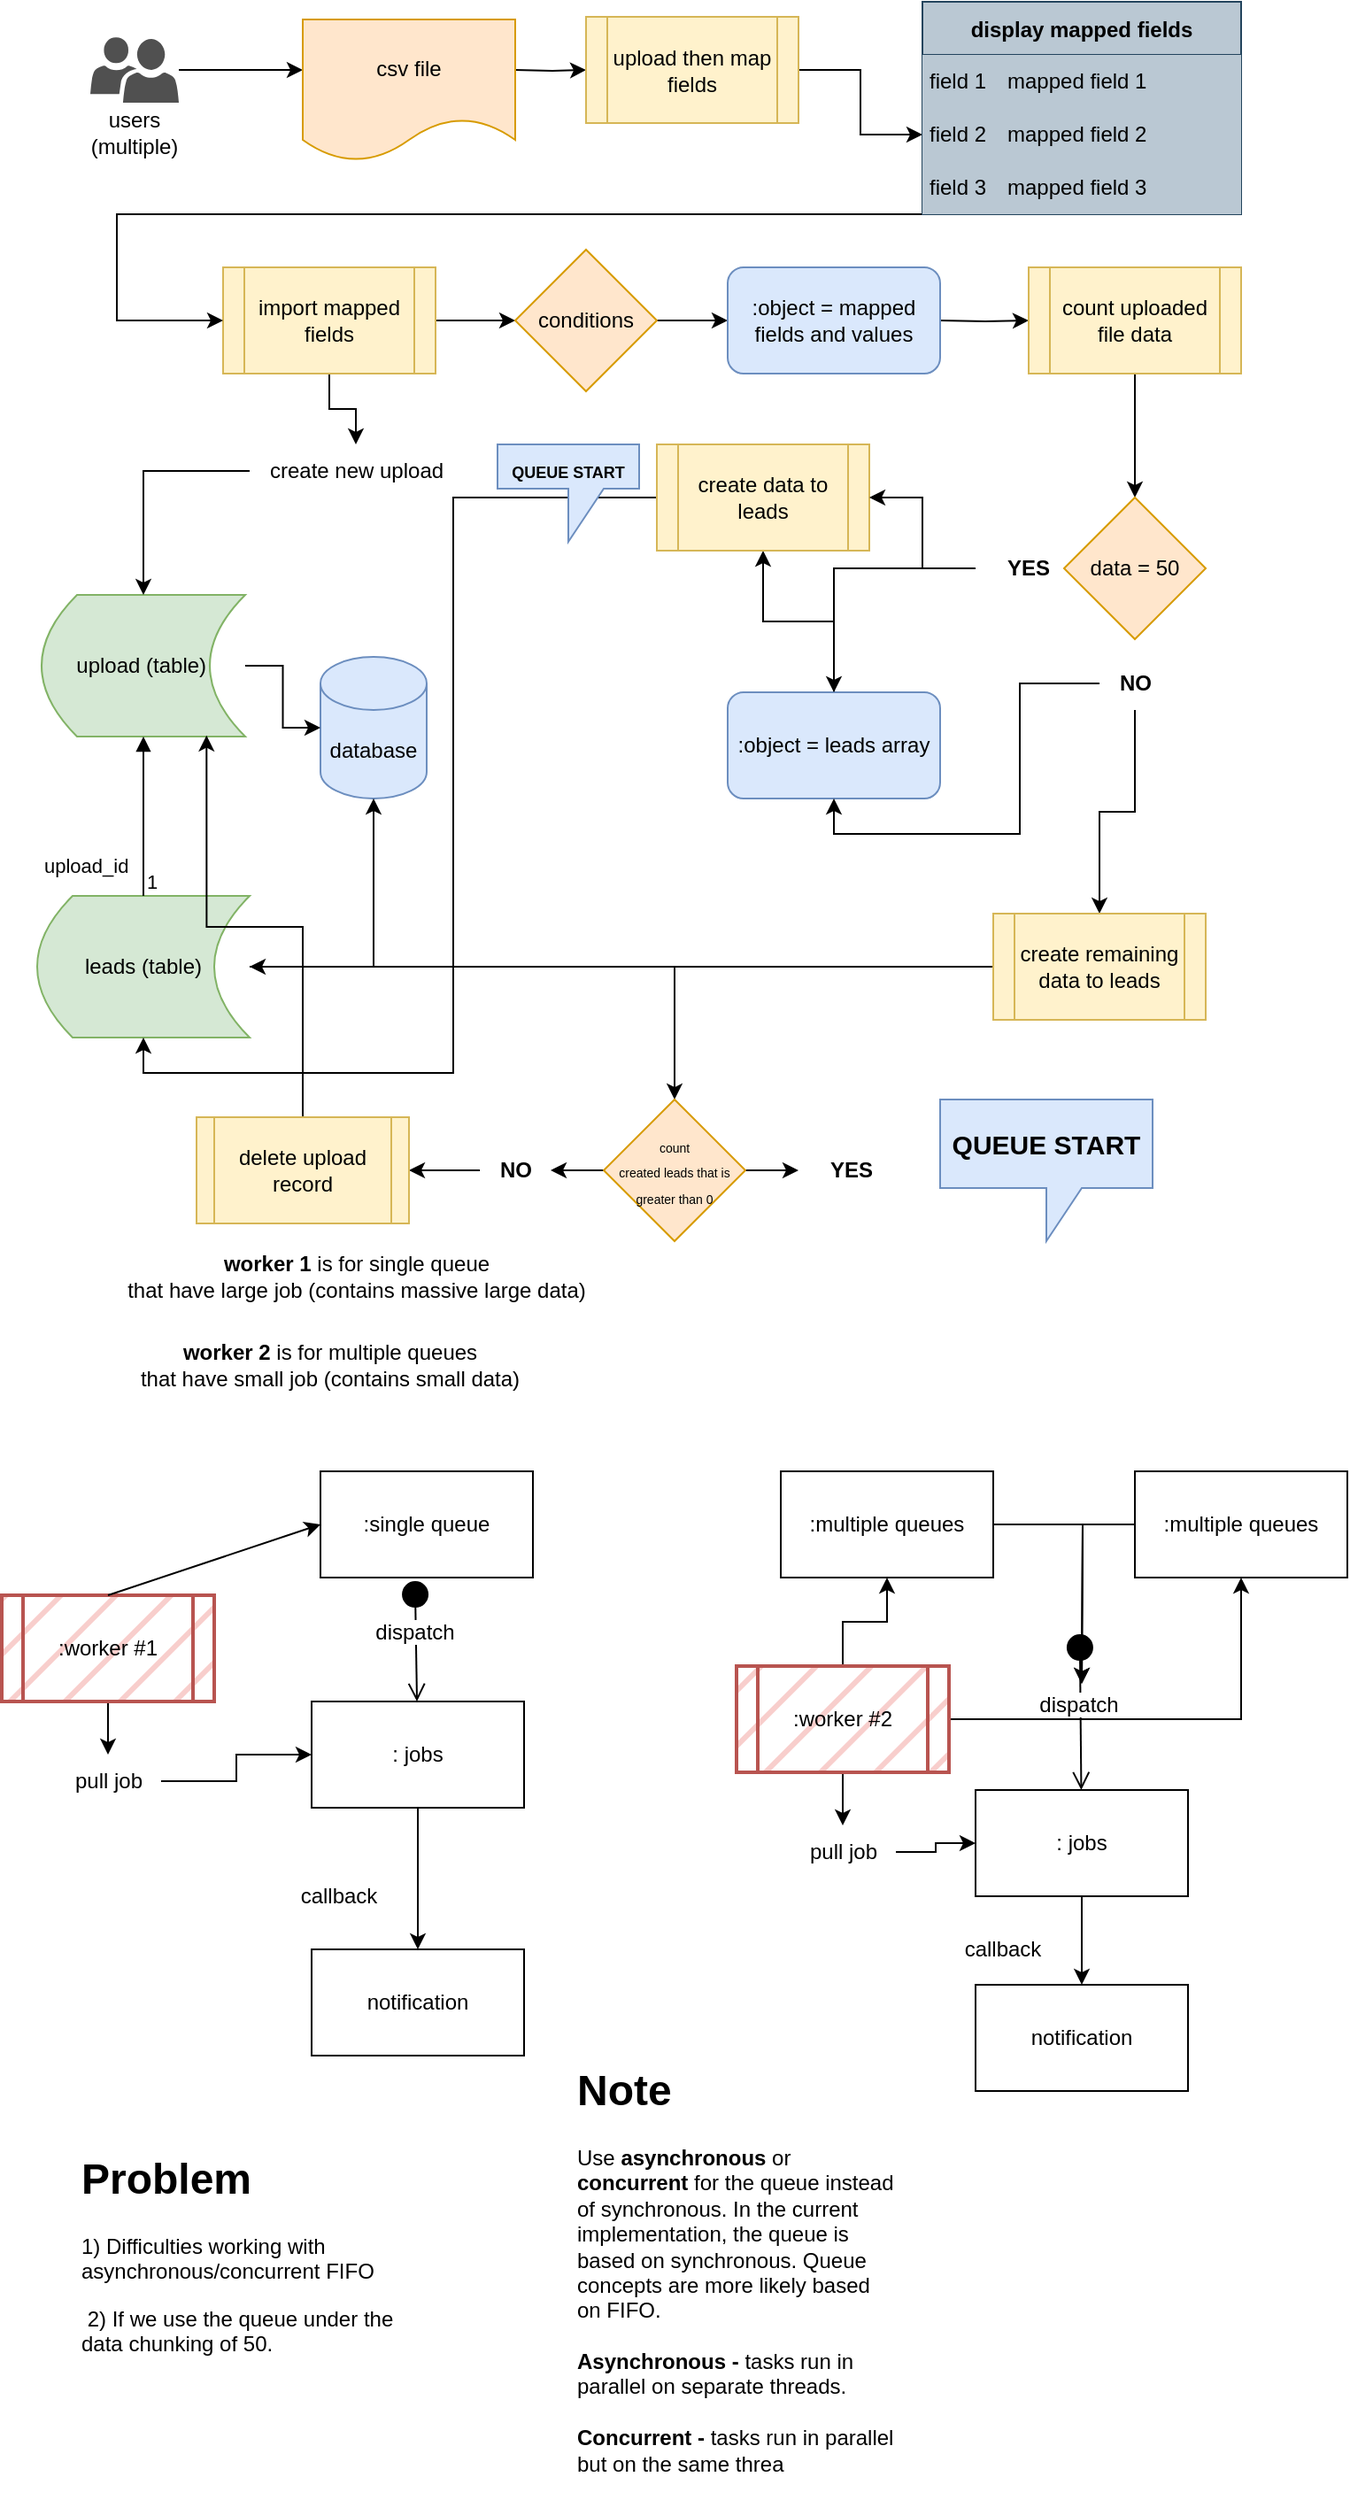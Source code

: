 <mxfile version="20.2.6" type="github">
  <diagram id="kgpKYQtTHZ0yAKxKKP6v" name="Page-1">
    <mxGraphModel dx="1425" dy="836" grid="1" gridSize="10" guides="1" tooltips="1" connect="1" arrows="1" fold="1" page="1" pageScale="1" pageWidth="1200" pageHeight="1600" background="none" math="0" shadow="0">
      <root>
        <mxCell id="0" />
        <mxCell id="1" parent="0" />
        <mxCell id="4b0HBvVVqxYmfOgEoiVm-5" style="edgeStyle=orthogonalEdgeStyle;rounded=0;orthogonalLoop=1;jettySize=auto;html=1;" edge="1" parent="1" source="4b0HBvVVqxYmfOgEoiVm-2">
          <mxGeometry relative="1" as="geometry">
            <mxPoint x="650.0" y="128.5" as="targetPoint" />
          </mxGeometry>
        </mxCell>
        <mxCell id="4b0HBvVVqxYmfOgEoiVm-2" value="" style="sketch=0;pointerEvents=1;shadow=0;dashed=0;html=1;strokeColor=none;labelPosition=center;verticalLabelPosition=bottom;verticalAlign=top;align=center;fillColor=#505050;shape=mxgraph.mscae.intune.user_group" vertex="1" parent="1">
          <mxGeometry x="530" y="110" width="50" height="37" as="geometry" />
        </mxCell>
        <mxCell id="4b0HBvVVqxYmfOgEoiVm-3" value="users (multiple)" style="text;html=1;strokeColor=none;fillColor=none;align=center;verticalAlign=middle;whiteSpace=wrap;rounded=0;" vertex="1" parent="1">
          <mxGeometry x="525" y="147" width="60" height="33" as="geometry" />
        </mxCell>
        <mxCell id="4b0HBvVVqxYmfOgEoiVm-7" style="edgeStyle=orthogonalEdgeStyle;rounded=0;orthogonalLoop=1;jettySize=auto;html=1;entryX=0;entryY=0.5;entryDx=0;entryDy=0;" edge="1" parent="1" target="4b0HBvVVqxYmfOgEoiVm-6">
          <mxGeometry relative="1" as="geometry">
            <mxPoint x="770.0" y="128.471" as="sourcePoint" />
          </mxGeometry>
        </mxCell>
        <mxCell id="4b0HBvVVqxYmfOgEoiVm-101" style="edgeStyle=orthogonalEdgeStyle;rounded=0;orthogonalLoop=1;jettySize=auto;html=1;fontSize=12;" edge="1" parent="1" source="4b0HBvVVqxYmfOgEoiVm-6" target="4b0HBvVVqxYmfOgEoiVm-28">
          <mxGeometry relative="1" as="geometry" />
        </mxCell>
        <mxCell id="4b0HBvVVqxYmfOgEoiVm-6" value="upload then map fields" style="shape=process;whiteSpace=wrap;html=1;backgroundOutline=1;fillColor=#fff2cc;strokeColor=#d6b656;" vertex="1" parent="1">
          <mxGeometry x="810" y="98.5" width="120" height="60" as="geometry" />
        </mxCell>
        <mxCell id="4b0HBvVVqxYmfOgEoiVm-8" value="database" style="shape=cylinder3;whiteSpace=wrap;html=1;boundedLbl=1;backgroundOutline=1;size=15;fillColor=#dae8fc;strokeColor=#6c8ebf;" vertex="1" parent="1">
          <mxGeometry x="660" y="460" width="60" height="80" as="geometry" />
        </mxCell>
        <mxCell id="4b0HBvVVqxYmfOgEoiVm-9" value="csv file" style="shape=document;whiteSpace=wrap;html=1;boundedLbl=1;fillColor=#ffe6cc;strokeColor=#d79b00;" vertex="1" parent="1">
          <mxGeometry x="650" y="100" width="120" height="80" as="geometry" />
        </mxCell>
        <mxCell id="4b0HBvVVqxYmfOgEoiVm-18" style="edgeStyle=orthogonalEdgeStyle;rounded=0;orthogonalLoop=1;jettySize=auto;html=1;" edge="1" parent="1" source="4b0HBvVVqxYmfOgEoiVm-10" target="4b0HBvVVqxYmfOgEoiVm-8">
          <mxGeometry relative="1" as="geometry" />
        </mxCell>
        <mxCell id="4b0HBvVVqxYmfOgEoiVm-82" style="edgeStyle=orthogonalEdgeStyle;rounded=0;orthogonalLoop=1;jettySize=auto;html=1;fontSize=8;" edge="1" parent="1" source="4b0HBvVVqxYmfOgEoiVm-10" target="4b0HBvVVqxYmfOgEoiVm-78">
          <mxGeometry relative="1" as="geometry" />
        </mxCell>
        <mxCell id="4b0HBvVVqxYmfOgEoiVm-10" value="leads (table)" style="shape=dataStorage;whiteSpace=wrap;html=1;fixedSize=1;fillColor=#d5e8d4;strokeColor=#82b366;" vertex="1" parent="1">
          <mxGeometry x="500" y="595" width="120" height="80" as="geometry" />
        </mxCell>
        <mxCell id="4b0HBvVVqxYmfOgEoiVm-17" style="edgeStyle=orthogonalEdgeStyle;rounded=0;orthogonalLoop=1;jettySize=auto;html=1;entryX=0;entryY=0.5;entryDx=0;entryDy=0;entryPerimeter=0;" edge="1" parent="1" source="4b0HBvVVqxYmfOgEoiVm-11" target="4b0HBvVVqxYmfOgEoiVm-8">
          <mxGeometry relative="1" as="geometry" />
        </mxCell>
        <mxCell id="4b0HBvVVqxYmfOgEoiVm-11" value="upload (table)&amp;nbsp;" style="shape=dataStorage;whiteSpace=wrap;html=1;fixedSize=1;fillColor=#d5e8d4;strokeColor=#82b366;" vertex="1" parent="1">
          <mxGeometry x="502.5" y="425" width="115" height="80" as="geometry" />
        </mxCell>
        <mxCell id="4b0HBvVVqxYmfOgEoiVm-40" style="edgeStyle=orthogonalEdgeStyle;rounded=0;orthogonalLoop=1;jettySize=auto;html=1;entryX=0;entryY=0.5;entryDx=0;entryDy=0;" edge="1" parent="1" source="4b0HBvVVqxYmfOgEoiVm-20" target="4b0HBvVVqxYmfOgEoiVm-39">
          <mxGeometry relative="1" as="geometry" />
        </mxCell>
        <mxCell id="4b0HBvVVqxYmfOgEoiVm-73" style="edgeStyle=orthogonalEdgeStyle;rounded=0;orthogonalLoop=1;jettySize=auto;html=1;" edge="1" parent="1" source="4b0HBvVVqxYmfOgEoiVm-20" target="4b0HBvVVqxYmfOgEoiVm-72">
          <mxGeometry relative="1" as="geometry" />
        </mxCell>
        <mxCell id="4b0HBvVVqxYmfOgEoiVm-20" value="import mapped fields" style="shape=process;whiteSpace=wrap;html=1;backgroundOutline=1;fillColor=#fff2cc;strokeColor=#d6b656;" vertex="1" parent="1">
          <mxGeometry x="605" y="240" width="120" height="60" as="geometry" />
        </mxCell>
        <mxCell id="4b0HBvVVqxYmfOgEoiVm-36" style="edgeStyle=orthogonalEdgeStyle;rounded=0;orthogonalLoop=1;jettySize=auto;html=1;entryX=0;entryY=0.5;entryDx=0;entryDy=0;" edge="1" parent="1" source="4b0HBvVVqxYmfOgEoiVm-24" target="4b0HBvVVqxYmfOgEoiVm-20">
          <mxGeometry relative="1" as="geometry">
            <Array as="points">
              <mxPoint x="545" y="210" />
              <mxPoint x="545" y="270" />
            </Array>
          </mxGeometry>
        </mxCell>
        <mxCell id="4b0HBvVVqxYmfOgEoiVm-24" value="display mapped fields" style="shape=table;startSize=30;container=1;collapsible=0;childLayout=tableLayout;fixedRows=1;rowLines=0;fontStyle=1;fillColor=#bac8d3;strokeColor=#23445d;" vertex="1" parent="1">
          <mxGeometry x="1000" y="90" width="180" height="120" as="geometry" />
        </mxCell>
        <mxCell id="4b0HBvVVqxYmfOgEoiVm-25" value="" style="shape=tableRow;horizontal=0;startSize=0;swimlaneHead=0;swimlaneBody=0;top=0;left=0;bottom=0;right=0;collapsible=0;dropTarget=0;fillColor=none;points=[[0,0.5],[1,0.5]];portConstraint=eastwest;" vertex="1" parent="4b0HBvVVqxYmfOgEoiVm-24">
          <mxGeometry y="30" width="180" height="30" as="geometry" />
        </mxCell>
        <mxCell id="4b0HBvVVqxYmfOgEoiVm-26" value="field 1" style="shape=partialRectangle;html=1;whiteSpace=wrap;connectable=0;fillColor=#bac8d3;top=0;left=0;bottom=0;right=0;overflow=hidden;pointerEvents=1;strokeColor=#23445d;" vertex="1" parent="4b0HBvVVqxYmfOgEoiVm-25">
          <mxGeometry width="40" height="30" as="geometry">
            <mxRectangle width="40" height="30" as="alternateBounds" />
          </mxGeometry>
        </mxCell>
        <mxCell id="4b0HBvVVqxYmfOgEoiVm-27" value="mapped field 1" style="shape=partialRectangle;html=1;whiteSpace=wrap;connectable=0;fillColor=#bac8d3;top=0;left=0;bottom=0;right=0;align=left;spacingLeft=6;overflow=hidden;strokeColor=#23445d;" vertex="1" parent="4b0HBvVVqxYmfOgEoiVm-25">
          <mxGeometry x="40" width="140" height="30" as="geometry">
            <mxRectangle width="140" height="30" as="alternateBounds" />
          </mxGeometry>
        </mxCell>
        <mxCell id="4b0HBvVVqxYmfOgEoiVm-28" value="" style="shape=tableRow;horizontal=0;startSize=0;swimlaneHead=0;swimlaneBody=0;top=0;left=0;bottom=0;right=0;collapsible=0;dropTarget=0;fillColor=none;points=[[0,0.5],[1,0.5]];portConstraint=eastwest;" vertex="1" parent="4b0HBvVVqxYmfOgEoiVm-24">
          <mxGeometry y="60" width="180" height="30" as="geometry" />
        </mxCell>
        <mxCell id="4b0HBvVVqxYmfOgEoiVm-29" value="field 2" style="shape=partialRectangle;html=1;whiteSpace=wrap;connectable=0;fillColor=#bac8d3;top=0;left=0;bottom=0;right=0;overflow=hidden;strokeColor=#23445d;" vertex="1" parent="4b0HBvVVqxYmfOgEoiVm-28">
          <mxGeometry width="40" height="30" as="geometry">
            <mxRectangle width="40" height="30" as="alternateBounds" />
          </mxGeometry>
        </mxCell>
        <mxCell id="4b0HBvVVqxYmfOgEoiVm-30" value="mapped field 2" style="shape=partialRectangle;html=1;whiteSpace=wrap;connectable=0;fillColor=#bac8d3;top=0;left=0;bottom=0;right=0;align=left;spacingLeft=6;overflow=hidden;strokeColor=#23445d;" vertex="1" parent="4b0HBvVVqxYmfOgEoiVm-28">
          <mxGeometry x="40" width="140" height="30" as="geometry">
            <mxRectangle width="140" height="30" as="alternateBounds" />
          </mxGeometry>
        </mxCell>
        <mxCell id="4b0HBvVVqxYmfOgEoiVm-31" value="" style="shape=tableRow;horizontal=0;startSize=0;swimlaneHead=0;swimlaneBody=0;top=0;left=0;bottom=0;right=0;collapsible=0;dropTarget=0;fillColor=none;points=[[0,0.5],[1,0.5]];portConstraint=eastwest;" vertex="1" parent="4b0HBvVVqxYmfOgEoiVm-24">
          <mxGeometry y="90" width="180" height="30" as="geometry" />
        </mxCell>
        <mxCell id="4b0HBvVVqxYmfOgEoiVm-32" value="field 3" style="shape=partialRectangle;html=1;whiteSpace=wrap;connectable=0;fillColor=#bac8d3;top=0;left=0;bottom=0;right=0;overflow=hidden;strokeColor=#23445d;" vertex="1" parent="4b0HBvVVqxYmfOgEoiVm-31">
          <mxGeometry width="40" height="30" as="geometry">
            <mxRectangle width="40" height="30" as="alternateBounds" />
          </mxGeometry>
        </mxCell>
        <mxCell id="4b0HBvVVqxYmfOgEoiVm-33" value="mapped field 3" style="shape=partialRectangle;html=1;whiteSpace=wrap;connectable=0;fillColor=#bac8d3;top=0;left=0;bottom=0;right=0;align=left;spacingLeft=6;overflow=hidden;strokeColor=#23445d;" vertex="1" parent="4b0HBvVVqxYmfOgEoiVm-31">
          <mxGeometry x="40" width="140" height="30" as="geometry">
            <mxRectangle width="140" height="30" as="alternateBounds" />
          </mxGeometry>
        </mxCell>
        <mxCell id="4b0HBvVVqxYmfOgEoiVm-43" style="edgeStyle=orthogonalEdgeStyle;rounded=0;orthogonalLoop=1;jettySize=auto;html=1;entryX=0;entryY=0.5;entryDx=0;entryDy=0;" edge="1" parent="1" target="4b0HBvVVqxYmfOgEoiVm-42">
          <mxGeometry relative="1" as="geometry">
            <mxPoint x="1010" y="270" as="sourcePoint" />
          </mxGeometry>
        </mxCell>
        <mxCell id="4b0HBvVVqxYmfOgEoiVm-41" style="edgeStyle=orthogonalEdgeStyle;rounded=0;orthogonalLoop=1;jettySize=auto;html=1;entryX=0;entryY=0.5;entryDx=0;entryDy=0;" edge="1" parent="1" source="4b0HBvVVqxYmfOgEoiVm-39">
          <mxGeometry relative="1" as="geometry">
            <mxPoint x="890" y="270" as="targetPoint" />
          </mxGeometry>
        </mxCell>
        <mxCell id="4b0HBvVVqxYmfOgEoiVm-39" value="conditions" style="rhombus;whiteSpace=wrap;html=1;fillColor=#ffe6cc;strokeColor=#d79b00;" vertex="1" parent="1">
          <mxGeometry x="770" y="230" width="80" height="80" as="geometry" />
        </mxCell>
        <mxCell id="4b0HBvVVqxYmfOgEoiVm-45" style="edgeStyle=orthogonalEdgeStyle;rounded=0;orthogonalLoop=1;jettySize=auto;html=1;" edge="1" parent="1" source="4b0HBvVVqxYmfOgEoiVm-42" target="4b0HBvVVqxYmfOgEoiVm-44">
          <mxGeometry relative="1" as="geometry" />
        </mxCell>
        <mxCell id="4b0HBvVVqxYmfOgEoiVm-42" value="count uploaded file data" style="shape=process;whiteSpace=wrap;html=1;backgroundOutline=1;fillColor=#fff2cc;strokeColor=#d6b656;" vertex="1" parent="1">
          <mxGeometry x="1060" y="240" width="120" height="60" as="geometry" />
        </mxCell>
        <mxCell id="4b0HBvVVqxYmfOgEoiVm-44" value="data = 50" style="rhombus;whiteSpace=wrap;html=1;fillColor=#ffe6cc;strokeColor=#d79b00;" vertex="1" parent="1">
          <mxGeometry x="1080" y="370" width="80" height="80" as="geometry" />
        </mxCell>
        <mxCell id="4b0HBvVVqxYmfOgEoiVm-46" value="upload_id" style="endArrow=block;endFill=1;html=1;edgeStyle=orthogonalEdgeStyle;align=left;verticalAlign=top;rounded=0;entryX=0.5;entryY=1;entryDx=0;entryDy=0;" edge="1" parent="1" source="4b0HBvVVqxYmfOgEoiVm-10" target="4b0HBvVVqxYmfOgEoiVm-11">
          <mxGeometry x="-0.333" y="58" relative="1" as="geometry">
            <mxPoint x="557.5" y="535" as="sourcePoint" />
            <mxPoint x="717.5" y="535" as="targetPoint" />
            <mxPoint as="offset" />
          </mxGeometry>
        </mxCell>
        <mxCell id="4b0HBvVVqxYmfOgEoiVm-47" value="1" style="edgeLabel;resizable=0;html=1;align=left;verticalAlign=bottom;" connectable="0" vertex="1" parent="4b0HBvVVqxYmfOgEoiVm-46">
          <mxGeometry x="-1" relative="1" as="geometry" />
        </mxCell>
        <mxCell id="4b0HBvVVqxYmfOgEoiVm-70" style="edgeStyle=orthogonalEdgeStyle;rounded=0;orthogonalLoop=1;jettySize=auto;html=1;entryX=0.5;entryY=1;entryDx=0;entryDy=0;" edge="1" parent="1" source="4b0HBvVVqxYmfOgEoiVm-48" target="4b0HBvVVqxYmfOgEoiVm-49">
          <mxGeometry relative="1" as="geometry" />
        </mxCell>
        <mxCell id="4b0HBvVVqxYmfOgEoiVm-48" value=":object = leads array" style="rounded=1;whiteSpace=wrap;html=1;fillColor=#dae8fc;strokeColor=#6c8ebf;" vertex="1" parent="1">
          <mxGeometry x="890" y="480" width="120" height="60" as="geometry" />
        </mxCell>
        <mxCell id="4b0HBvVVqxYmfOgEoiVm-75" style="edgeStyle=orthogonalEdgeStyle;rounded=0;orthogonalLoop=1;jettySize=auto;html=1;entryX=0.5;entryY=1;entryDx=0;entryDy=0;" edge="1" parent="1" source="4b0HBvVVqxYmfOgEoiVm-49" target="4b0HBvVVqxYmfOgEoiVm-10">
          <mxGeometry relative="1" as="geometry" />
        </mxCell>
        <mxCell id="4b0HBvVVqxYmfOgEoiVm-49" value="create data to leads" style="shape=process;whiteSpace=wrap;html=1;backgroundOutline=1;fillColor=#fff2cc;strokeColor=#d6b656;" vertex="1" parent="1">
          <mxGeometry x="850" y="340" width="120" height="60" as="geometry" />
        </mxCell>
        <mxCell id="4b0HBvVVqxYmfOgEoiVm-68" style="edgeStyle=orthogonalEdgeStyle;rounded=0;orthogonalLoop=1;jettySize=auto;html=1;" edge="1" parent="1" source="4b0HBvVVqxYmfOgEoiVm-51" target="4b0HBvVVqxYmfOgEoiVm-49">
          <mxGeometry relative="1" as="geometry" />
        </mxCell>
        <mxCell id="4b0HBvVVqxYmfOgEoiVm-69" style="edgeStyle=orthogonalEdgeStyle;rounded=0;orthogonalLoop=1;jettySize=auto;html=1;entryX=0.5;entryY=0;entryDx=0;entryDy=0;" edge="1" parent="1" source="4b0HBvVVqxYmfOgEoiVm-51" target="4b0HBvVVqxYmfOgEoiVm-48">
          <mxGeometry relative="1" as="geometry" />
        </mxCell>
        <mxCell id="4b0HBvVVqxYmfOgEoiVm-51" value="&lt;b&gt;YES&lt;/b&gt;" style="text;html=1;strokeColor=none;fillColor=none;align=center;verticalAlign=middle;whiteSpace=wrap;rounded=0;" vertex="1" parent="1">
          <mxGeometry x="1030" y="395" width="60" height="30" as="geometry" />
        </mxCell>
        <mxCell id="4b0HBvVVqxYmfOgEoiVm-66" style="edgeStyle=orthogonalEdgeStyle;rounded=0;orthogonalLoop=1;jettySize=auto;html=1;" edge="1" parent="1" source="4b0HBvVVqxYmfOgEoiVm-58" target="4b0HBvVVqxYmfOgEoiVm-62">
          <mxGeometry relative="1" as="geometry" />
        </mxCell>
        <mxCell id="4b0HBvVVqxYmfOgEoiVm-67" style="edgeStyle=orthogonalEdgeStyle;rounded=0;orthogonalLoop=1;jettySize=auto;html=1;entryX=0.5;entryY=1;entryDx=0;entryDy=0;" edge="1" parent="1" source="4b0HBvVVqxYmfOgEoiVm-58" target="4b0HBvVVqxYmfOgEoiVm-48">
          <mxGeometry relative="1" as="geometry" />
        </mxCell>
        <mxCell id="4b0HBvVVqxYmfOgEoiVm-58" value="&lt;b&gt;NO&lt;/b&gt;" style="text;html=1;align=center;verticalAlign=middle;resizable=0;points=[];autosize=1;strokeColor=none;fillColor=none;" vertex="1" parent="1">
          <mxGeometry x="1100" y="460" width="40" height="30" as="geometry" />
        </mxCell>
        <mxCell id="4b0HBvVVqxYmfOgEoiVm-77" style="edgeStyle=orthogonalEdgeStyle;rounded=0;orthogonalLoop=1;jettySize=auto;html=1;" edge="1" parent="1" source="4b0HBvVVqxYmfOgEoiVm-62" target="4b0HBvVVqxYmfOgEoiVm-10">
          <mxGeometry relative="1" as="geometry" />
        </mxCell>
        <mxCell id="4b0HBvVVqxYmfOgEoiVm-62" value="create remaining data to leads" style="shape=process;whiteSpace=wrap;html=1;backgroundOutline=1;fillColor=#fff2cc;strokeColor=#d6b656;" vertex="1" parent="1">
          <mxGeometry x="1040" y="605" width="120" height="60" as="geometry" />
        </mxCell>
        <mxCell id="4b0HBvVVqxYmfOgEoiVm-74" style="edgeStyle=orthogonalEdgeStyle;rounded=0;orthogonalLoop=1;jettySize=auto;html=1;" edge="1" parent="1" source="4b0HBvVVqxYmfOgEoiVm-72" target="4b0HBvVVqxYmfOgEoiVm-11">
          <mxGeometry relative="1" as="geometry" />
        </mxCell>
        <mxCell id="4b0HBvVVqxYmfOgEoiVm-72" value="create new upload" style="text;html=1;align=center;verticalAlign=middle;resizable=0;points=[];autosize=1;strokeColor=none;fillColor=none;" vertex="1" parent="1">
          <mxGeometry x="620" y="340" width="120" height="30" as="geometry" />
        </mxCell>
        <mxCell id="4b0HBvVVqxYmfOgEoiVm-86" style="edgeStyle=orthogonalEdgeStyle;rounded=0;orthogonalLoop=1;jettySize=auto;html=1;fontSize=7;" edge="1" parent="1" source="4b0HBvVVqxYmfOgEoiVm-78" target="4b0HBvVVqxYmfOgEoiVm-84">
          <mxGeometry relative="1" as="geometry" />
        </mxCell>
        <mxCell id="4b0HBvVVqxYmfOgEoiVm-87" style="edgeStyle=orthogonalEdgeStyle;rounded=0;orthogonalLoop=1;jettySize=auto;html=1;fontSize=7;" edge="1" parent="1" source="4b0HBvVVqxYmfOgEoiVm-78" target="4b0HBvVVqxYmfOgEoiVm-85">
          <mxGeometry relative="1" as="geometry" />
        </mxCell>
        <mxCell id="4b0HBvVVqxYmfOgEoiVm-78" value="&lt;font style=&quot;font-size: 7px;&quot;&gt;count &lt;br&gt;created leads that is greater than 0&lt;/font&gt;" style="rhombus;whiteSpace=wrap;html=1;fillColor=#ffe6cc;strokeColor=#d79b00;" vertex="1" parent="1">
          <mxGeometry x="820" y="710" width="80" height="80" as="geometry" />
        </mxCell>
        <mxCell id="4b0HBvVVqxYmfOgEoiVm-96" style="edgeStyle=orthogonalEdgeStyle;rounded=0;orthogonalLoop=1;jettySize=auto;html=1;entryX=1;entryY=0.5;entryDx=0;entryDy=0;fontSize=12;" edge="1" parent="1" source="4b0HBvVVqxYmfOgEoiVm-84" target="4b0HBvVVqxYmfOgEoiVm-95">
          <mxGeometry relative="1" as="geometry" />
        </mxCell>
        <mxCell id="4b0HBvVVqxYmfOgEoiVm-84" value="&lt;b&gt;NO&lt;/b&gt;" style="text;html=1;align=center;verticalAlign=middle;resizable=0;points=[];autosize=1;strokeColor=none;fillColor=none;" vertex="1" parent="1">
          <mxGeometry x="750" y="735" width="40" height="30" as="geometry" />
        </mxCell>
        <mxCell id="4b0HBvVVqxYmfOgEoiVm-85" value="&lt;b&gt;YES&lt;/b&gt;" style="text;html=1;strokeColor=none;fillColor=none;align=center;verticalAlign=middle;whiteSpace=wrap;rounded=0;" vertex="1" parent="1">
          <mxGeometry x="930" y="735" width="60" height="30" as="geometry" />
        </mxCell>
        <mxCell id="4b0HBvVVqxYmfOgEoiVm-92" value="&lt;b&gt;QUEUE START&lt;/b&gt;" style="shape=callout;whiteSpace=wrap;html=1;perimeter=calloutPerimeter;fontSize=15;fillColor=#dae8fc;strokeColor=#6c8ebf;" vertex="1" parent="1">
          <mxGeometry x="1010" y="710" width="120" height="80" as="geometry" />
        </mxCell>
        <mxCell id="4b0HBvVVqxYmfOgEoiVm-97" style="edgeStyle=orthogonalEdgeStyle;rounded=0;orthogonalLoop=1;jettySize=auto;html=1;entryX=0.81;entryY=0.992;entryDx=0;entryDy=0;entryPerimeter=0;fontSize=12;" edge="1" parent="1" source="4b0HBvVVqxYmfOgEoiVm-95" target="4b0HBvVVqxYmfOgEoiVm-11">
          <mxGeometry relative="1" as="geometry" />
        </mxCell>
        <mxCell id="4b0HBvVVqxYmfOgEoiVm-95" value="delete upload record" style="shape=process;whiteSpace=wrap;html=1;backgroundOutline=1;fontSize=12;size=0.083;fillColor=#fff2cc;strokeColor=#d6b656;" vertex="1" parent="1">
          <mxGeometry x="590" y="720" width="120" height="60" as="geometry" />
        </mxCell>
        <mxCell id="4b0HBvVVqxYmfOgEoiVm-106" value="&lt;b&gt;worker 2&lt;/b&gt; is for multiple queues &lt;br&gt;that have small job (contains small data)" style="text;html=1;align=center;verticalAlign=middle;resizable=0;points=[];autosize=1;strokeColor=none;fillColor=none;fontSize=12;" vertex="1" parent="1">
          <mxGeometry x="545" y="840" width="240" height="40" as="geometry" />
        </mxCell>
        <mxCell id="4b0HBvVVqxYmfOgEoiVm-146" style="edgeStyle=orthogonalEdgeStyle;rounded=0;orthogonalLoop=1;jettySize=auto;html=1;fontSize=12;" edge="1" parent="1" source="4b0HBvVVqxYmfOgEoiVm-107" target="4b0HBvVVqxYmfOgEoiVm-141">
          <mxGeometry relative="1" as="geometry" />
        </mxCell>
        <mxCell id="4b0HBvVVqxYmfOgEoiVm-107" value=":worker #1" style="shape=process;whiteSpace=wrap;html=1;backgroundOutline=1;fontSize=12;fillColor=#f8cecc;strokeColor=#b85450;fillStyle=hatch;strokeWidth=2;" vertex="1" parent="1">
          <mxGeometry x="480" y="990" width="120" height="60" as="geometry" />
        </mxCell>
        <mxCell id="4b0HBvVVqxYmfOgEoiVm-108" value="&lt;b&gt;worker 1&lt;/b&gt; is for single queue&lt;br&gt;that have large job (contains massive large data)" style="text;html=1;align=center;verticalAlign=middle;resizable=0;points=[];autosize=1;strokeColor=none;fillColor=none;fontSize=12;" vertex="1" parent="1">
          <mxGeometry x="540" y="790" width="280" height="40" as="geometry" />
        </mxCell>
        <mxCell id="4b0HBvVVqxYmfOgEoiVm-112" value=":object = mapped fields and values" style="rounded=1;whiteSpace=wrap;html=1;fillStyle=auto;fontSize=12;strokeWidth=1;fillColor=#dae8fc;strokeColor=#6c8ebf;" vertex="1" parent="1">
          <mxGeometry x="890" y="240" width="120" height="60" as="geometry" />
        </mxCell>
        <mxCell id="4b0HBvVVqxYmfOgEoiVm-160" style="edgeStyle=orthogonalEdgeStyle;rounded=0;orthogonalLoop=1;jettySize=auto;html=1;fontSize=12;" edge="1" parent="1" source="4b0HBvVVqxYmfOgEoiVm-113" target="4b0HBvVVqxYmfOgEoiVm-158">
          <mxGeometry relative="1" as="geometry" />
        </mxCell>
        <mxCell id="4b0HBvVVqxYmfOgEoiVm-164" style="edgeStyle=orthogonalEdgeStyle;rounded=0;orthogonalLoop=1;jettySize=auto;html=1;entryX=0.5;entryY=1;entryDx=0;entryDy=0;fontSize=12;" edge="1" parent="1" source="4b0HBvVVqxYmfOgEoiVm-113" target="4b0HBvVVqxYmfOgEoiVm-115">
          <mxGeometry relative="1" as="geometry" />
        </mxCell>
        <mxCell id="4b0HBvVVqxYmfOgEoiVm-165" style="edgeStyle=orthogonalEdgeStyle;rounded=0;orthogonalLoop=1;jettySize=auto;html=1;entryX=0.5;entryY=1;entryDx=0;entryDy=0;fontSize=12;" edge="1" parent="1" source="4b0HBvVVqxYmfOgEoiVm-113" target="4b0HBvVVqxYmfOgEoiVm-148">
          <mxGeometry relative="1" as="geometry" />
        </mxCell>
        <mxCell id="4b0HBvVVqxYmfOgEoiVm-113" value=":worker #2" style="shape=process;whiteSpace=wrap;html=1;backgroundOutline=1;fontSize=12;fillColor=#f8cecc;strokeColor=#b85450;fillStyle=hatch;strokeWidth=2;" vertex="1" parent="1">
          <mxGeometry x="895" y="1030" width="120" height="60" as="geometry" />
        </mxCell>
        <mxCell id="4b0HBvVVqxYmfOgEoiVm-114" value=":single queue" style="rounded=0;whiteSpace=wrap;html=1;fillStyle=auto;fontSize=12;strokeWidth=1;fillColor=none;gradientColor=none;" vertex="1" parent="1">
          <mxGeometry x="660" y="920" width="120" height="60" as="geometry" />
        </mxCell>
        <mxCell id="4b0HBvVVqxYmfOgEoiVm-156" style="edgeStyle=orthogonalEdgeStyle;rounded=0;orthogonalLoop=1;jettySize=auto;html=1;fontSize=12;" edge="1" parent="1" source="4b0HBvVVqxYmfOgEoiVm-115">
          <mxGeometry relative="1" as="geometry">
            <mxPoint x="1090" y="1040" as="targetPoint" />
          </mxGeometry>
        </mxCell>
        <mxCell id="4b0HBvVVqxYmfOgEoiVm-115" value=":multiple queues" style="rounded=0;whiteSpace=wrap;html=1;fillStyle=auto;fontSize=12;strokeWidth=1;fillColor=none;gradientColor=none;" vertex="1" parent="1">
          <mxGeometry x="920" y="920" width="120" height="60" as="geometry" />
        </mxCell>
        <mxCell id="4b0HBvVVqxYmfOgEoiVm-144" value="" style="edgeStyle=orthogonalEdgeStyle;rounded=0;orthogonalLoop=1;jettySize=auto;html=1;fontSize=12;" edge="1" parent="1" source="4b0HBvVVqxYmfOgEoiVm-134" target="4b0HBvVVqxYmfOgEoiVm-143">
          <mxGeometry relative="1" as="geometry" />
        </mxCell>
        <mxCell id="4b0HBvVVqxYmfOgEoiVm-134" value=": jobs" style="rounded=0;whiteSpace=wrap;html=1;fillStyle=auto;fontSize=12;strokeWidth=1;fillColor=none;gradientColor=none;" vertex="1" parent="1">
          <mxGeometry x="655" y="1050" width="120" height="60" as="geometry" />
        </mxCell>
        <mxCell id="4b0HBvVVqxYmfOgEoiVm-139" value="dispatch" style="html=1;verticalAlign=bottom;startArrow=circle;startFill=1;endArrow=open;startSize=6;endSize=8;rounded=0;fontSize=12;exitX=0.445;exitY=1.026;exitDx=0;exitDy=0;exitPerimeter=0;" edge="1" parent="1" source="4b0HBvVVqxYmfOgEoiVm-114" target="4b0HBvVVqxYmfOgEoiVm-134">
          <mxGeometry x="0.123" y="-1" width="80" relative="1" as="geometry">
            <mxPoint x="680" y="1020" as="sourcePoint" />
            <mxPoint x="760" y="1020" as="targetPoint" />
            <mxPoint as="offset" />
          </mxGeometry>
        </mxCell>
        <mxCell id="4b0HBvVVqxYmfOgEoiVm-140" value="" style="endArrow=classic;html=1;rounded=0;fontSize=12;exitX=0.5;exitY=0;exitDx=0;exitDy=0;entryX=0;entryY=0.5;entryDx=0;entryDy=0;" edge="1" parent="1" source="4b0HBvVVqxYmfOgEoiVm-107" target="4b0HBvVVqxYmfOgEoiVm-114">
          <mxGeometry width="50" height="50" relative="1" as="geometry">
            <mxPoint x="540" y="1110" as="sourcePoint" />
            <mxPoint x="590" y="1060" as="targetPoint" />
          </mxGeometry>
        </mxCell>
        <mxCell id="4b0HBvVVqxYmfOgEoiVm-147" style="edgeStyle=orthogonalEdgeStyle;rounded=0;orthogonalLoop=1;jettySize=auto;html=1;entryX=0;entryY=0.5;entryDx=0;entryDy=0;fontSize=12;" edge="1" parent="1" source="4b0HBvVVqxYmfOgEoiVm-141" target="4b0HBvVVqxYmfOgEoiVm-134">
          <mxGeometry relative="1" as="geometry" />
        </mxCell>
        <mxCell id="4b0HBvVVqxYmfOgEoiVm-141" value="pull job" style="text;html=1;align=center;verticalAlign=middle;resizable=0;points=[];autosize=1;strokeColor=none;fillColor=none;fontSize=12;" vertex="1" parent="1">
          <mxGeometry x="510" y="1080" width="60" height="30" as="geometry" />
        </mxCell>
        <mxCell id="4b0HBvVVqxYmfOgEoiVm-143" value="notification" style="rounded=0;whiteSpace=wrap;html=1;fillStyle=auto;fontSize=12;strokeWidth=1;fillColor=none;gradientColor=none;" vertex="1" parent="1">
          <mxGeometry x="655" y="1190" width="120" height="60" as="geometry" />
        </mxCell>
        <mxCell id="4b0HBvVVqxYmfOgEoiVm-145" value="callback" style="text;html=1;align=center;verticalAlign=middle;resizable=0;points=[];autosize=1;strokeColor=none;fillColor=none;fontSize=12;" vertex="1" parent="1">
          <mxGeometry x="635" y="1145" width="70" height="30" as="geometry" />
        </mxCell>
        <mxCell id="4b0HBvVVqxYmfOgEoiVm-155" style="edgeStyle=orthogonalEdgeStyle;rounded=0;orthogonalLoop=1;jettySize=auto;html=1;fontSize=12;" edge="1" parent="1" source="4b0HBvVVqxYmfOgEoiVm-148">
          <mxGeometry relative="1" as="geometry">
            <mxPoint x="1090" y="1040" as="targetPoint" />
          </mxGeometry>
        </mxCell>
        <mxCell id="4b0HBvVVqxYmfOgEoiVm-148" value=":multiple queues" style="rounded=0;whiteSpace=wrap;html=1;fillStyle=auto;fontSize=12;strokeWidth=1;fillColor=none;gradientColor=none;" vertex="1" parent="1">
          <mxGeometry x="1120" y="920" width="120" height="60" as="geometry" />
        </mxCell>
        <mxCell id="4b0HBvVVqxYmfOgEoiVm-163" style="edgeStyle=orthogonalEdgeStyle;rounded=0;orthogonalLoop=1;jettySize=auto;html=1;fontSize=12;" edge="1" parent="1" source="4b0HBvVVqxYmfOgEoiVm-149" target="4b0HBvVVqxYmfOgEoiVm-162">
          <mxGeometry relative="1" as="geometry" />
        </mxCell>
        <mxCell id="4b0HBvVVqxYmfOgEoiVm-149" value=": jobs" style="rounded=0;whiteSpace=wrap;html=1;fillStyle=auto;fontSize=12;strokeWidth=1;fillColor=none;gradientColor=none;" vertex="1" parent="1">
          <mxGeometry x="1030" y="1100" width="120" height="60" as="geometry" />
        </mxCell>
        <mxCell id="4b0HBvVVqxYmfOgEoiVm-150" value="dispatch" style="html=1;verticalAlign=bottom;startArrow=circle;startFill=1;endArrow=open;startSize=6;endSize=8;rounded=0;fontSize=12;exitX=0.445;exitY=1.026;exitDx=0;exitDy=0;exitPerimeter=0;" edge="1" parent="1" target="4b0HBvVVqxYmfOgEoiVm-149">
          <mxGeometry x="0.123" y="-1" width="80" relative="1" as="geometry">
            <mxPoint x="1088.89" y="1011.56" as="sourcePoint" />
            <mxPoint x="1090.002" y="1080" as="targetPoint" />
            <mxPoint as="offset" />
          </mxGeometry>
        </mxCell>
        <mxCell id="4b0HBvVVqxYmfOgEoiVm-159" style="edgeStyle=orthogonalEdgeStyle;rounded=0;orthogonalLoop=1;jettySize=auto;html=1;entryX=0;entryY=0.5;entryDx=0;entryDy=0;fontSize=12;" edge="1" parent="1" source="4b0HBvVVqxYmfOgEoiVm-158" target="4b0HBvVVqxYmfOgEoiVm-149">
          <mxGeometry relative="1" as="geometry" />
        </mxCell>
        <mxCell id="4b0HBvVVqxYmfOgEoiVm-158" value="pull job" style="text;html=1;align=center;verticalAlign=middle;resizable=0;points=[];autosize=1;strokeColor=none;fillColor=none;fontSize=12;" vertex="1" parent="1">
          <mxGeometry x="925" y="1120" width="60" height="30" as="geometry" />
        </mxCell>
        <mxCell id="4b0HBvVVqxYmfOgEoiVm-161" value="callback" style="text;html=1;align=center;verticalAlign=middle;resizable=0;points=[];autosize=1;strokeColor=none;fillColor=none;fontSize=12;" vertex="1" parent="1">
          <mxGeometry x="1010" y="1175" width="70" height="30" as="geometry" />
        </mxCell>
        <mxCell id="4b0HBvVVqxYmfOgEoiVm-162" value="notification" style="rounded=0;whiteSpace=wrap;html=1;fillStyle=auto;fontSize=12;strokeWidth=1;fillColor=none;gradientColor=none;" vertex="1" parent="1">
          <mxGeometry x="1030" y="1210" width="120" height="60" as="geometry" />
        </mxCell>
        <mxCell id="4b0HBvVVqxYmfOgEoiVm-168" value="&lt;h1&gt;Note&lt;/h1&gt;&lt;p&gt;&lt;span id=&quot;docs-internal-guid-79dcf4e9-7fff-88fc-4422-ef8bbc5b243c&quot;&gt;&lt;span style=&quot;font-family: Arial; background-color: transparent; font-variant-numeric: normal; font-variant-east-asian: normal; vertical-align: baseline;&quot;&gt;Use &lt;/span&gt;&lt;span style=&quot;font-family: Arial; background-color: transparent; font-weight: 700; font-variant-numeric: normal; font-variant-east-asian: normal; vertical-align: baseline;&quot;&gt;asynchronous&amp;nbsp;&lt;/span&gt;&lt;span style=&quot;font-family: Arial; background-color: transparent; font-variant-numeric: normal; font-variant-east-asian: normal; vertical-align: baseline;&quot;&gt;or &lt;/span&gt;&lt;span style=&quot;font-family: Arial; background-color: transparent; font-weight: 700; font-variant-numeric: normal; font-variant-east-asian: normal; vertical-align: baseline;&quot;&gt;concurrent&amp;nbsp;&lt;/span&gt;&lt;span style=&quot;font-family: Arial; background-color: transparent; font-variant-numeric: normal; font-variant-east-asian: normal; vertical-align: baseline;&quot;&gt;for the queue instead of synchronous. In the current implementation, the queue is based on synchronous. Queue concepts are more likely based on FIFO.&lt;br&gt;&lt;span style=&quot;background-color: transparent; font-variant-numeric: normal; font-variant-east-asian: normal; font-weight: 700; vertical-align: baseline;&quot;&gt;&lt;br&gt;Asynchronous - &lt;/span&gt;&lt;span style=&quot;background-color: transparent; font-variant-numeric: normal; font-variant-east-asian: normal; vertical-align: baseline;&quot;&gt;tasks run in parallel on separate threads.&lt;br&gt;&lt;/span&gt;&lt;br&gt;&lt;span id=&quot;docs-internal-guid-ef136aef-7fff-bed9-feb0-e229fa1d4ba0&quot;&gt;&lt;span style=&quot;background-color: transparent; font-weight: 700; font-variant-numeric: normal; font-variant-east-asian: normal; vertical-align: baseline;&quot;&gt;Concurrent - &lt;/span&gt;&lt;span style=&quot;background-color: transparent; font-variant-numeric: normal; font-variant-east-asian: normal; vertical-align: baseline;&quot;&gt;tasks run in parallel but on the same threa&lt;/span&gt;&lt;/span&gt;&lt;br&gt;&lt;/span&gt;&lt;/span&gt;&lt;/p&gt;" style="text;html=1;strokeColor=none;fillColor=none;spacing=5;spacingTop=-20;whiteSpace=wrap;overflow=hidden;rounded=0;fillStyle=auto;fontSize=12;" vertex="1" parent="1">
          <mxGeometry x="800" y="1250" width="190" height="250" as="geometry" />
        </mxCell>
        <mxCell id="4b0HBvVVqxYmfOgEoiVm-169" value="&lt;h1&gt;Problem&lt;/h1&gt;&lt;font face=&quot;Arial&quot;&gt;&lt;span style=&quot;font-size: 12px;&quot;&gt;1) Difficulties working with asynchronous/concurrent FIFO&lt;/span&gt;&lt;/font&gt;&lt;p&gt;&lt;font face=&quot;Arial&quot;&gt;&amp;nbsp;2) If we use the queue under the data chunking of 50.&lt;br&gt;&lt;/font&gt;&lt;/p&gt;" style="text;html=1;strokeColor=none;fillColor=none;spacing=5;spacingTop=-20;whiteSpace=wrap;overflow=hidden;rounded=0;fillStyle=auto;fontSize=12;" vertex="1" parent="1">
          <mxGeometry x="520" y="1300" width="190" height="180" as="geometry" />
        </mxCell>
        <mxCell id="4b0HBvVVqxYmfOgEoiVm-170" value="&lt;b&gt;&lt;font style=&quot;font-size: 9px;&quot;&gt;QUEUE START&lt;/font&gt;&lt;/b&gt;" style="shape=callout;whiteSpace=wrap;html=1;perimeter=calloutPerimeter;fontSize=15;fillColor=#dae8fc;strokeColor=#6c8ebf;" vertex="1" parent="1">
          <mxGeometry x="760" y="340" width="80" height="55" as="geometry" />
        </mxCell>
      </root>
    </mxGraphModel>
  </diagram>
</mxfile>
